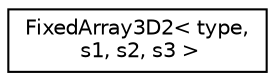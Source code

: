 digraph "Graphical Class Hierarchy"
{
 // INTERACTIVE_SVG=YES
 // LATEX_PDF_SIZE
  edge [fontname="Helvetica",fontsize="10",labelfontname="Helvetica",labelfontsize="10"];
  node [fontname="Helvetica",fontsize="10",shape=record];
  rankdir="LR";
  Node0 [label="FixedArray3D2\< type,\l s1, s2, s3 \>",height=0.2,width=0.4,color="black", fillcolor="white", style="filled",URL="$d1/d04/class_fixed_array3_d2.html",tooltip=" "];
}
